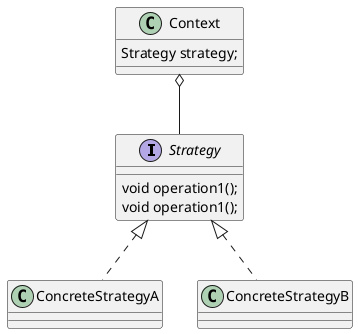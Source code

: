 @startuml

Strategy<|.. ConcreteStrategyA
Strategy<|.. ConcreteStrategyB

Context o--Strategy

class Context{
  Strategy strategy;
}

 interface Strategy{
   void operation1();
   void operation1();
 }


@enduml